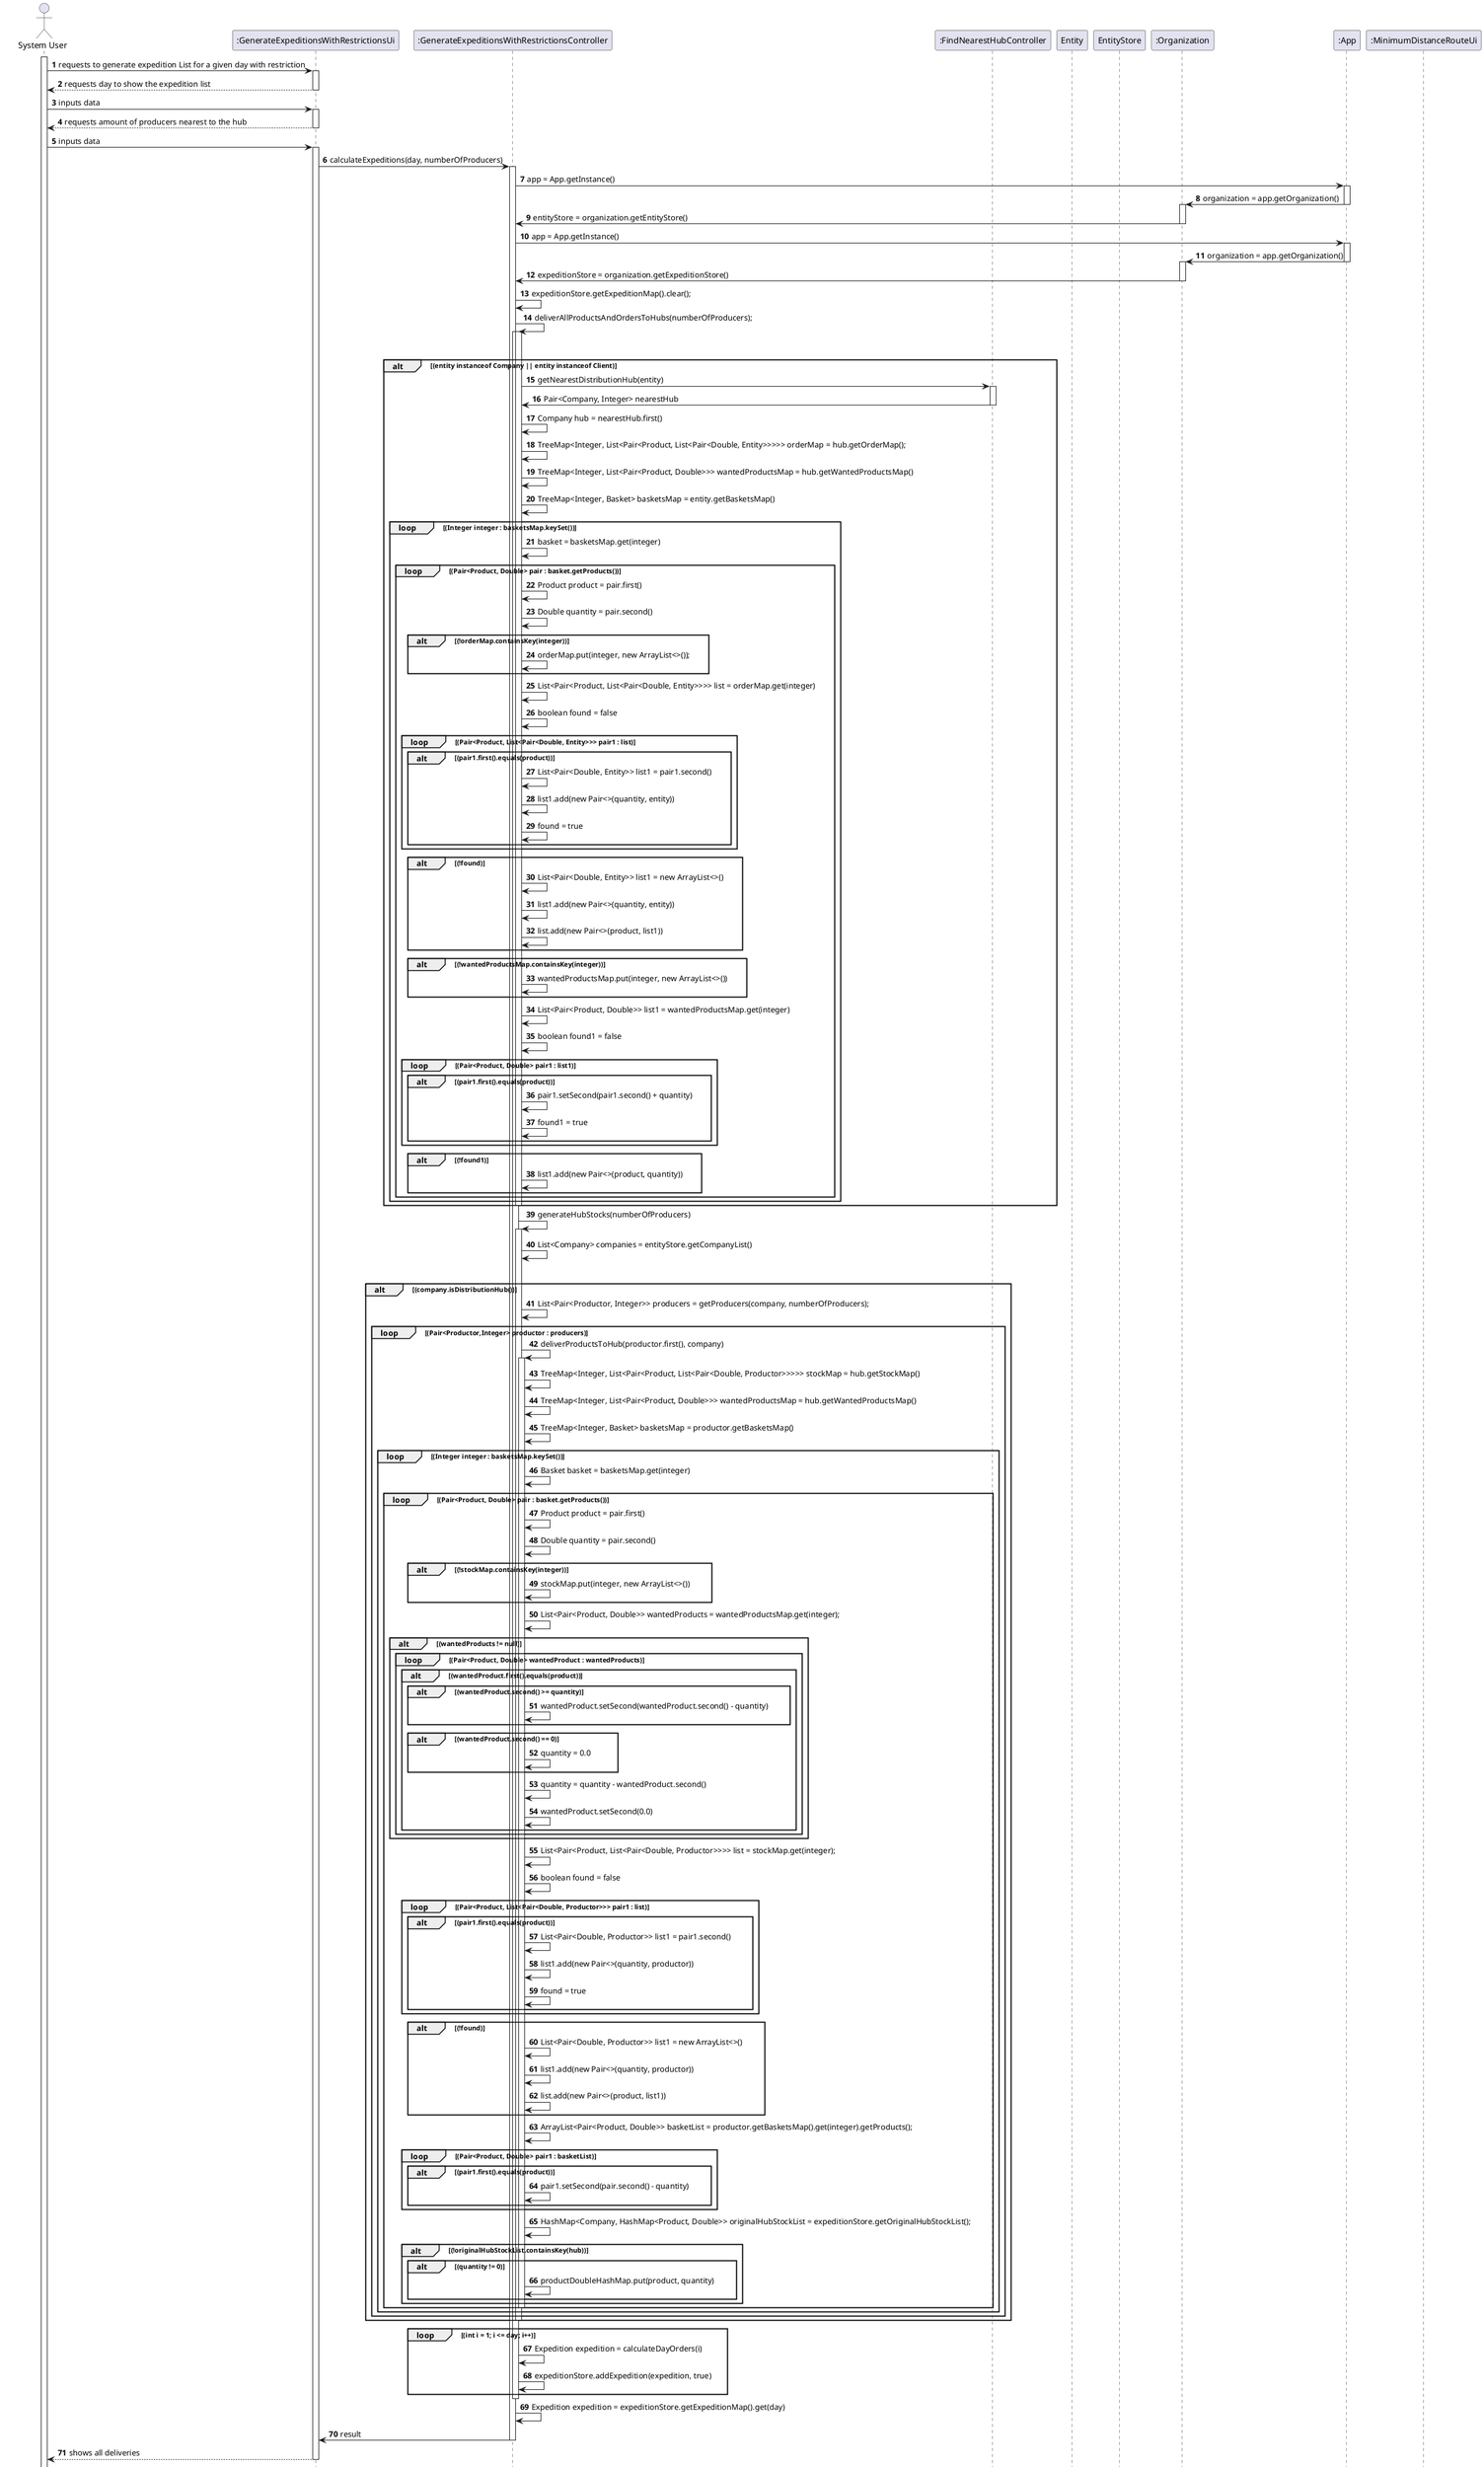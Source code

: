 @startuml
'https://plantuml.com/sequence-diagram

autonumber

actor user as "System User"

participant ":GenerateExpeditionsWithRestrictionsUi" as ui
participant ":GenerateExpeditionsWithRestrictionsController" as controller
participant ":FindNearestHubController" as contr2
participant "Entity" as entity
participant "EntityStore" as store
participant ":Organization" as organization
participant ":App" as app
participant ":MinimumDistanceRouteUi" as UI2

activate user
user -> ui : requests to generate expedition List for a given day with restriction
activate ui
ui --> user : requests day to show the expedition list
deactivate ui
user -> ui : inputs data
activate ui
ui --> user : requests amount of producers nearest to the hub
deactivate ui
user -> ui : inputs data
activate ui
ui -> controller : calculateExpeditions(day, numberOfProducers)
activate controller
controller -> app : app = App.getInstance()
activate app
app -> organization : organization = app.getOrganization()
deactivate app
activate organization
organization -> controller : entityStore = organization.getEntityStore()
deactivate organization
controller -> app : app = App.getInstance()
activate app
app -> organization : organization = app.getOrganization()
deactivate app

activate organization
organization -> controller : expeditionStore = organization.getExpeditionStore()
deactivate organization
controller -> controller : expeditionStore.getExpeditionMap().clear();
controller -> controller : deliverAllProductsAndOrdersToHubs(numberOfProducers);
activate controller
loop for (Entity entity : entityStore.getEntitiesGraph().vertices())
    alt (entity instanceof Company || entity instanceof Client)
        activate controller
        controller -> contr2 : getNearestDistributionHub(entity)
        activate contr2
        contr2 -> controller : Pair<Company, Integer> nearestHub
        deactivate contr2
        controller -> controller : Company hub = nearestHub.first()
        controller -> controller : TreeMap<Integer, List<Pair<Product, List<Pair<Double, Entity>>>>> orderMap = hub.getOrderMap();
        controller -> controller : TreeMap<Integer, List<Pair<Product, Double>>> wantedProductsMap = hub.getWantedProductsMap()
        controller -> controller : TreeMap<Integer, Basket> basketsMap = entity.getBasketsMap()
        loop (Integer integer : basketsMap.keySet())
            controller -> controller : basket = basketsMap.get(integer)
            loop (Pair<Product, Double> pair : basket.getProducts())
                controller -> controller : Product product = pair.first()
                controller -> controller : Double quantity = pair.second()
                alt (!orderMap.containsKey(integer))
                    controller -> controller : orderMap.put(integer, new ArrayList<>());
                end
                 controller -> controller : List<Pair<Product, List<Pair<Double, Entity>>>> list = orderMap.get(integer)
                 controller -> controller : boolean found = false
                 loop (Pair<Product, List<Pair<Double, Entity>>> pair1 : list)
                    alt (pair1.first().equals(product))
                        controller -> controller : List<Pair<Double, Entity>> list1 = pair1.second()
                        controller -> controller : list1.add(new Pair<>(quantity, entity))
                        controller -> controller : found = true
                    end
                 end
                 alt (!found)
                    controller -> controller : List<Pair<Double, Entity>> list1 = new ArrayList<>()
                    controller -> controller : list1.add(new Pair<>(quantity, entity))
                    controller -> controller : list.add(new Pair<>(product, list1))
                 end
                 alt (!wantedProductsMap.containsKey(integer))
                    controller -> controller : wantedProductsMap.put(integer, new ArrayList<>())
                 end
                 controller -> controller : List<Pair<Product, Double>> list1 = wantedProductsMap.get(integer)
                 controller -> controller : boolean found1 = false
                 loop (Pair<Product, Double> pair1 : list1)
                    alt (pair1.first().equals(product))
                        controller -> controller : pair1.setSecond(pair1.second() + quantity)
                        controller -> controller : found1 = true
                    end
                 end
                 alt (!found1)
                    controller -> controller : list1.add(new Pair<>(product, quantity))
                 end
            end
        end
        deactivate controller
    end
    controller -> controller : generateHubStocks(numberOfProducers)
    activate controller
    controller -> controller : List<Company> companies = entityStore.getCompanyList()
    loop (Company company : companies)
        alt (company.isDistributionHub())
            controller -> controller : List<Pair<Productor, Integer>> producers = getProducers(company, numberOfProducers);
            loop (Pair<Productor,Integer> productor : producers)
            controller -> controller : deliverProductsToHub(productor.first(), company)
            activate controller
                controller -> controller : TreeMap<Integer, List<Pair<Product, List<Pair<Double, Productor>>>>> stockMap = hub.getStockMap()
                controller -> controller : TreeMap<Integer, List<Pair<Product, Double>>> wantedProductsMap = hub.getWantedProductsMap()
                controller -> controller : TreeMap<Integer, Basket> basketsMap = productor.getBasketsMap()
                loop (Integer integer : basketsMap.keySet())
                    controller -> controller : Basket basket = basketsMap.get(integer)
                    loop (Pair<Product, Double> pair : basket.getProducts())
                        controller -> controller : Product product = pair.first()
                        controller -> controller : Double quantity = pair.second()
                        alt (!stockMap.containsKey(integer))
                            controller -> controller : stockMap.put(integer, new ArrayList<>())
                        end
                    controller -> controller : List<Pair<Product, Double>> wantedProducts = wantedProductsMap.get(integer);
                    alt (wantedProducts != null)
                    loop (Pair<Product, Double> wantedProduct : wantedProducts)
                    alt (wantedProduct.first().equals(product))
                    alt (wantedProduct.second() >= quantity)
                    controller -> controller : wantedProduct.setSecond(wantedProduct.second() - quantity)
                    end
                    alt (wantedProduct.second() == 0)
                    controller -> controller : quantity = 0.0
                    end
                    controller -> controller : quantity = quantity - wantedProduct.second()
                    controller -> controller : wantedProduct.setSecond(0.0)
                    end
                    end
                    end
                controller -> controller : List<Pair<Product, List<Pair<Double, Productor>>>> list = stockMap.get(integer);
                controller -> controller : boolean found = false
                loop (Pair<Product, List<Pair<Double, Productor>>> pair1 : list)
                    alt (pair1.first().equals(product))
                    controller -> controller : List<Pair<Double, Productor>> list1 = pair1.second()
                    controller -> controller : list1.add(new Pair<>(quantity, productor))
                    controller -> controller : found = true
                    end
                end
                alt  (!found)
                       controller -> controller : List<Pair<Double, Productor>> list1 = new ArrayList<>()
                       controller -> controller : list1.add(new Pair<>(quantity, productor))
                       controller -> controller : list.add(new Pair<>(product, list1))
                end
                controller -> controller : ArrayList<Pair<Product, Double>> basketList = productor.getBasketsMap().get(integer).getProducts();
                loop (Pair<Product, Double> pair1 : basketList)
                alt (pair1.first().equals(product))
                controller -> controller : pair1.setSecond(pair.second() - quantity)
                end
                end
                controller -> controller : HashMap<Company, HashMap<Product, Double>> originalHubStockList = expeditionStore.getOriginalHubStockList();
                alt (!originalHubStockList.containsKey(hub))
                alt (quantity != 0)
                controller -> controller : productDoubleHashMap.put(product, quantity)
                end
                end
            deactivate controller
            end
        end
    end
    deactivate controller
   end
   loop (int i = 1; i <= day; i++)
        controller -> controller : Expedition expedition = calculateDayOrders(i)
         controller -> controller : expeditionStore.addExpedition(expedition, true)
   end
deactivate controller
controller -> controller : Expedition expedition = expeditionStore.getExpeditionMap().get(day)
controller -> ui : result
deactivate controller
ui --> user : shows all deliveries
deactivate ui
user -> ui : request to see pickup route
activate ui
ui--> user : show pickup route
@enduml